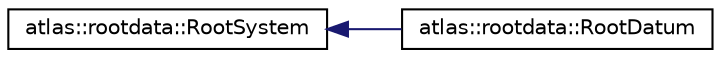digraph "Graphical Class Hierarchy"
{
  edge [fontname="Helvetica",fontsize="10",labelfontname="Helvetica",labelfontsize="10"];
  node [fontname="Helvetica",fontsize="10",shape=record];
  rankdir="LR";
  Node1 [label="atlas::rootdata::RootSystem",height=0.2,width=0.4,color="black", fillcolor="white", style="filled",URL="$classatlas_1_1rootdata_1_1RootSystem.html"];
  Node1 -> Node2 [dir="back",color="midnightblue",fontsize="10",style="solid",fontname="Helvetica"];
  Node2 [label="atlas::rootdata::RootDatum",height=0.2,width=0.4,color="black", fillcolor="white", style="filled",URL="$classatlas_1_1rootdata_1_1RootDatum.html",tooltip="Based root datum for a complex reductive group. "];
}
